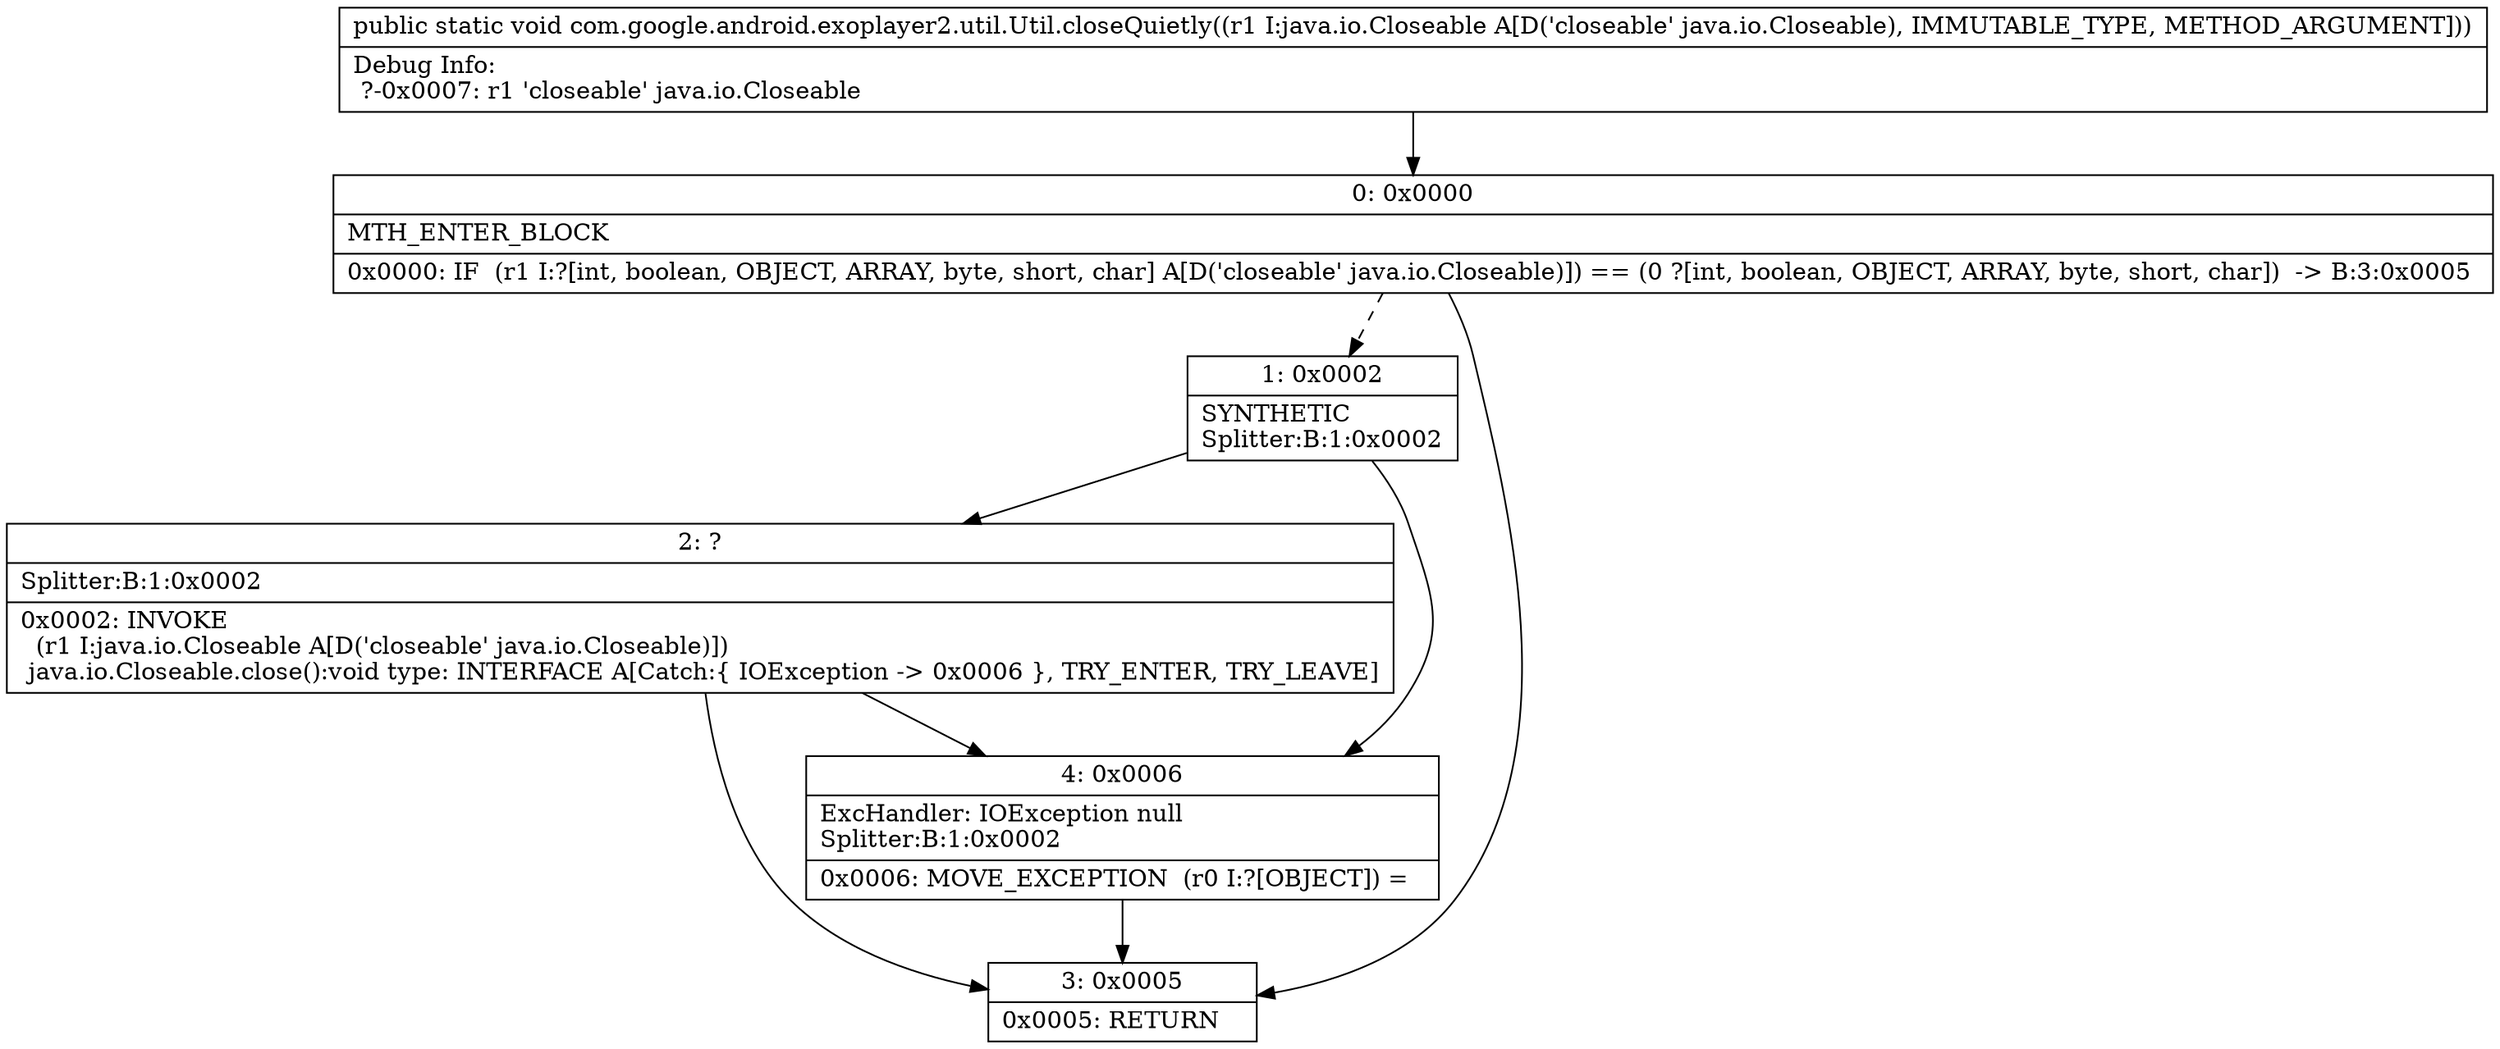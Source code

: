 digraph "CFG forcom.google.android.exoplayer2.util.Util.closeQuietly(Ljava\/io\/Closeable;)V" {
Node_0 [shape=record,label="{0\:\ 0x0000|MTH_ENTER_BLOCK\l|0x0000: IF  (r1 I:?[int, boolean, OBJECT, ARRAY, byte, short, char] A[D('closeable' java.io.Closeable)]) == (0 ?[int, boolean, OBJECT, ARRAY, byte, short, char])  \-\> B:3:0x0005 \l}"];
Node_1 [shape=record,label="{1\:\ 0x0002|SYNTHETIC\lSplitter:B:1:0x0002\l}"];
Node_2 [shape=record,label="{2\:\ ?|Splitter:B:1:0x0002\l|0x0002: INVOKE  \l  (r1 I:java.io.Closeable A[D('closeable' java.io.Closeable)])\l java.io.Closeable.close():void type: INTERFACE A[Catch:\{ IOException \-\> 0x0006 \}, TRY_ENTER, TRY_LEAVE]\l}"];
Node_3 [shape=record,label="{3\:\ 0x0005|0x0005: RETURN   \l}"];
Node_4 [shape=record,label="{4\:\ 0x0006|ExcHandler: IOException null\lSplitter:B:1:0x0002\l|0x0006: MOVE_EXCEPTION  (r0 I:?[OBJECT]) =  \l}"];
MethodNode[shape=record,label="{public static void com.google.android.exoplayer2.util.Util.closeQuietly((r1 I:java.io.Closeable A[D('closeable' java.io.Closeable), IMMUTABLE_TYPE, METHOD_ARGUMENT]))  | Debug Info:\l  ?\-0x0007: r1 'closeable' java.io.Closeable\l}"];
MethodNode -> Node_0;
Node_0 -> Node_1[style=dashed];
Node_0 -> Node_3;
Node_1 -> Node_2;
Node_1 -> Node_4;
Node_2 -> Node_3;
Node_2 -> Node_4;
Node_4 -> Node_3;
}

